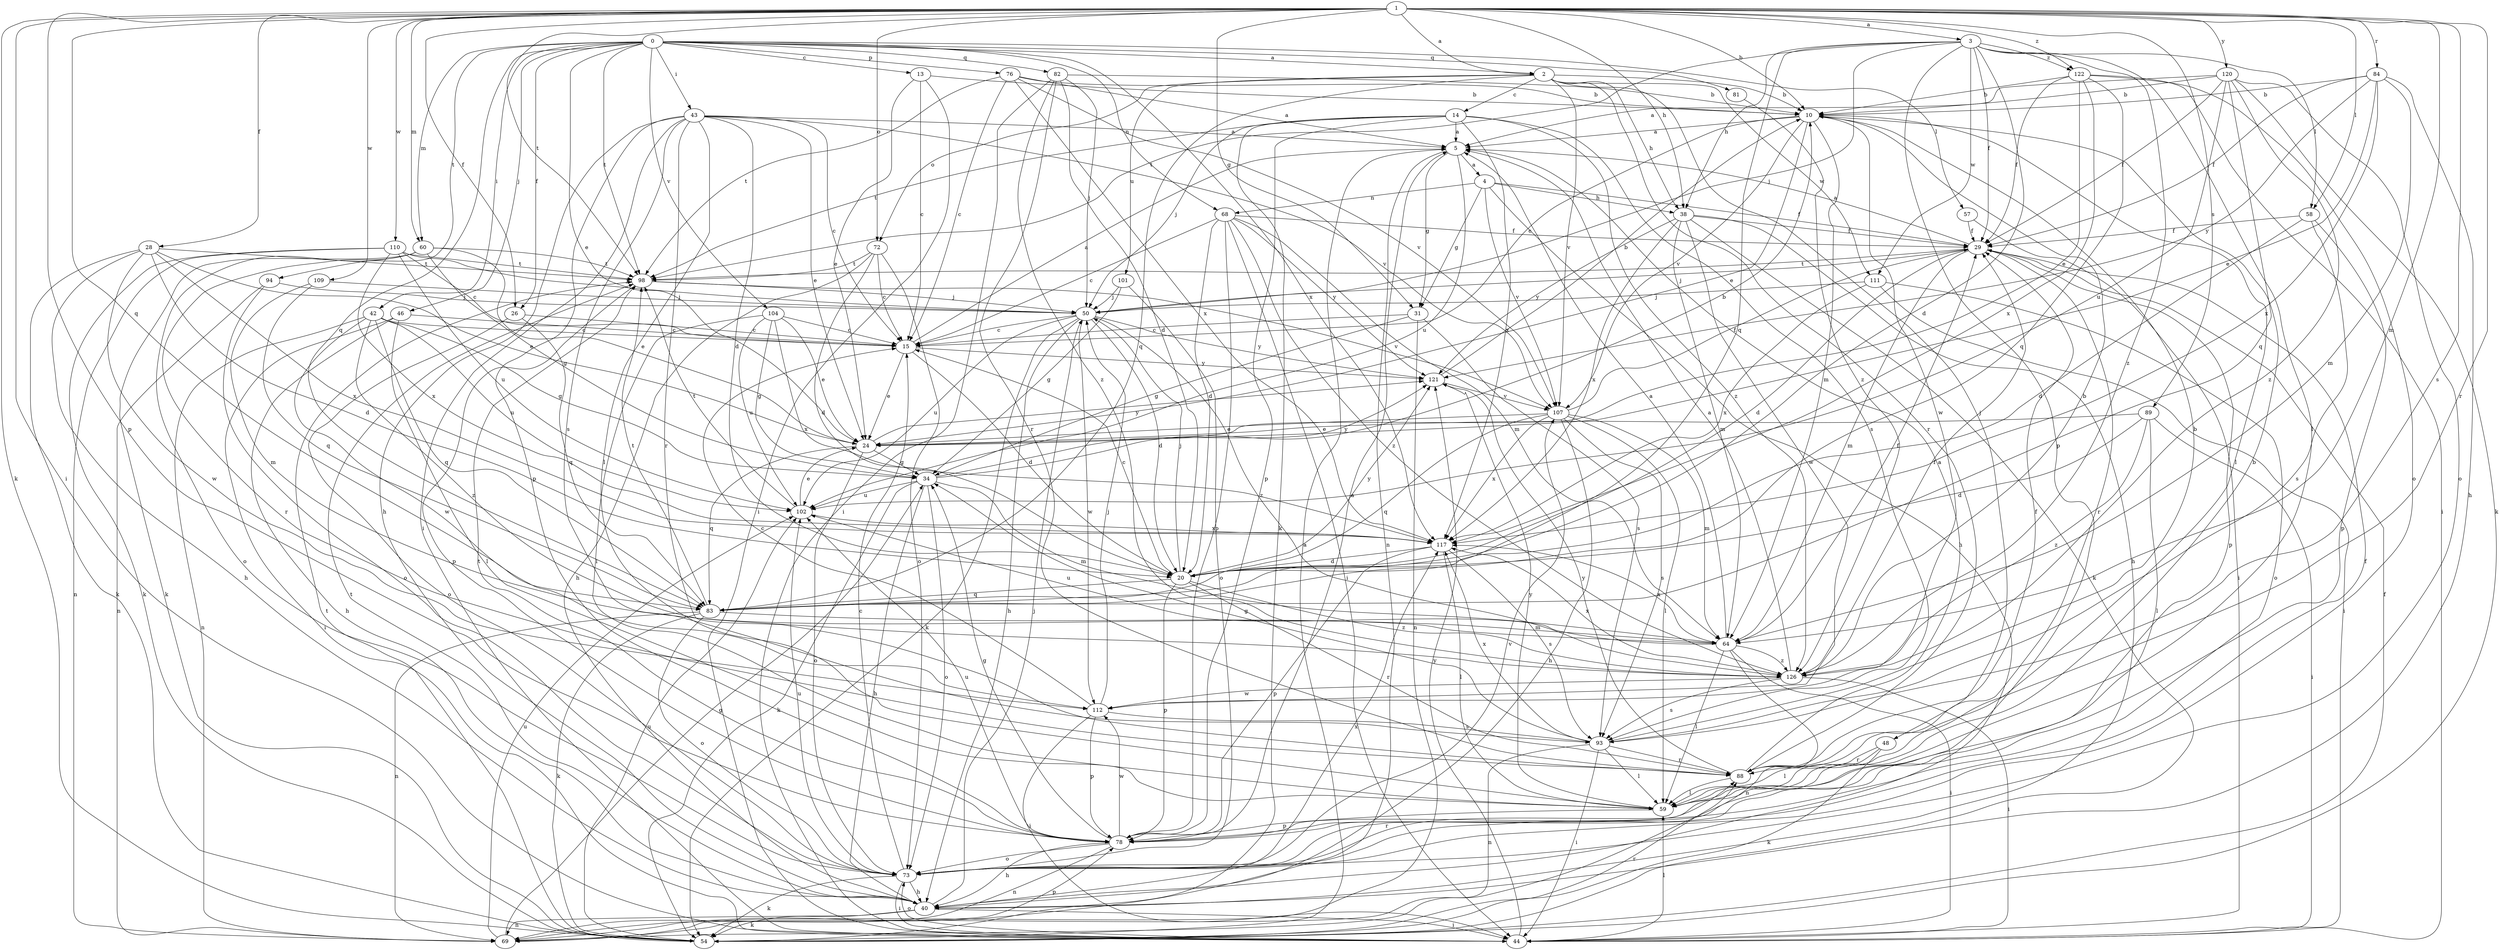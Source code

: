 strict digraph  {
0;
1;
2;
3;
4;
5;
10;
13;
14;
15;
20;
24;
26;
28;
29;
31;
34;
38;
40;
42;
43;
44;
46;
48;
50;
54;
57;
58;
59;
60;
64;
68;
69;
72;
73;
76;
78;
81;
82;
83;
84;
88;
89;
93;
94;
98;
101;
102;
104;
107;
109;
110;
111;
112;
117;
120;
121;
122;
126;
0 -> 2  [label=a];
0 -> 13  [label=c];
0 -> 24  [label=e];
0 -> 26  [label=f];
0 -> 42  [label=i];
0 -> 43  [label=i];
0 -> 46  [label=j];
0 -> 57  [label=l];
0 -> 60  [label=m];
0 -> 68  [label=n];
0 -> 76  [label=p];
0 -> 81  [label=q];
0 -> 82  [label=q];
0 -> 83  [label=q];
0 -> 94  [label=t];
0 -> 98  [label=t];
0 -> 104  [label=v];
0 -> 117  [label=x];
1 -> 2  [label=a];
1 -> 3  [label=a];
1 -> 10  [label=b];
1 -> 26  [label=f];
1 -> 28  [label=f];
1 -> 31  [label=g];
1 -> 38  [label=h];
1 -> 44  [label=i];
1 -> 54  [label=k];
1 -> 58  [label=l];
1 -> 60  [label=m];
1 -> 64  [label=m];
1 -> 72  [label=o];
1 -> 78  [label=p];
1 -> 83  [label=q];
1 -> 84  [label=r];
1 -> 88  [label=r];
1 -> 89  [label=s];
1 -> 93  [label=s];
1 -> 98  [label=t];
1 -> 109  [label=w];
1 -> 110  [label=w];
1 -> 120  [label=y];
1 -> 122  [label=z];
2 -> 10  [label=b];
2 -> 14  [label=c];
2 -> 38  [label=h];
2 -> 48  [label=j];
2 -> 72  [label=o];
2 -> 83  [label=q];
2 -> 88  [label=r];
2 -> 101  [label=u];
2 -> 107  [label=v];
2 -> 111  [label=w];
3 -> 20  [label=d];
3 -> 29  [label=f];
3 -> 38  [label=h];
3 -> 50  [label=j];
3 -> 58  [label=l];
3 -> 59  [label=l];
3 -> 78  [label=p];
3 -> 83  [label=q];
3 -> 98  [label=t];
3 -> 111  [label=w];
3 -> 122  [label=z];
3 -> 126  [label=z];
4 -> 29  [label=f];
4 -> 31  [label=g];
4 -> 38  [label=h];
4 -> 40  [label=h];
4 -> 68  [label=n];
4 -> 107  [label=v];
5 -> 4  [label=a];
5 -> 31  [label=g];
5 -> 69  [label=n];
5 -> 102  [label=u];
10 -> 5  [label=a];
10 -> 15  [label=c];
10 -> 24  [label=e];
10 -> 59  [label=l];
10 -> 64  [label=m];
10 -> 107  [label=v];
10 -> 112  [label=w];
13 -> 10  [label=b];
13 -> 15  [label=c];
13 -> 24  [label=e];
13 -> 44  [label=i];
14 -> 5  [label=a];
14 -> 50  [label=j];
14 -> 54  [label=k];
14 -> 78  [label=p];
14 -> 93  [label=s];
14 -> 98  [label=t];
14 -> 117  [label=x];
14 -> 126  [label=z];
15 -> 5  [label=a];
15 -> 20  [label=d];
15 -> 24  [label=e];
15 -> 121  [label=y];
20 -> 15  [label=c];
20 -> 50  [label=j];
20 -> 78  [label=p];
20 -> 83  [label=q];
20 -> 88  [label=r];
20 -> 121  [label=y];
20 -> 126  [label=z];
24 -> 34  [label=g];
24 -> 73  [label=o];
24 -> 83  [label=q];
24 -> 121  [label=y];
26 -> 15  [label=c];
26 -> 73  [label=o];
26 -> 83  [label=q];
28 -> 20  [label=d];
28 -> 24  [label=e];
28 -> 40  [label=h];
28 -> 54  [label=k];
28 -> 98  [label=t];
28 -> 112  [label=w];
28 -> 117  [label=x];
29 -> 5  [label=a];
29 -> 20  [label=d];
29 -> 50  [label=j];
29 -> 64  [label=m];
29 -> 78  [label=p];
29 -> 88  [label=r];
29 -> 98  [label=t];
31 -> 15  [label=c];
31 -> 34  [label=g];
31 -> 69  [label=n];
31 -> 93  [label=s];
34 -> 10  [label=b];
34 -> 40  [label=h];
34 -> 54  [label=k];
34 -> 64  [label=m];
34 -> 73  [label=o];
34 -> 102  [label=u];
34 -> 121  [label=y];
38 -> 29  [label=f];
38 -> 40  [label=h];
38 -> 54  [label=k];
38 -> 64  [label=m];
38 -> 112  [label=w];
38 -> 117  [label=x];
38 -> 121  [label=y];
40 -> 44  [label=i];
40 -> 50  [label=j];
40 -> 54  [label=k];
40 -> 69  [label=n];
40 -> 98  [label=t];
40 -> 117  [label=x];
42 -> 15  [label=c];
42 -> 34  [label=g];
42 -> 69  [label=n];
42 -> 83  [label=q];
42 -> 102  [label=u];
42 -> 112  [label=w];
42 -> 126  [label=z];
43 -> 5  [label=a];
43 -> 15  [label=c];
43 -> 20  [label=d];
43 -> 24  [label=e];
43 -> 40  [label=h];
43 -> 44  [label=i];
43 -> 59  [label=l];
43 -> 78  [label=p];
43 -> 88  [label=r];
43 -> 93  [label=s];
43 -> 107  [label=v];
44 -> 59  [label=l];
44 -> 73  [label=o];
44 -> 121  [label=y];
46 -> 15  [label=c];
46 -> 40  [label=h];
46 -> 44  [label=i];
46 -> 59  [label=l];
48 -> 54  [label=k];
48 -> 59  [label=l];
48 -> 88  [label=r];
50 -> 15  [label=c];
50 -> 20  [label=d];
50 -> 40  [label=h];
50 -> 54  [label=k];
50 -> 102  [label=u];
50 -> 112  [label=w];
50 -> 121  [label=y];
50 -> 126  [label=z];
54 -> 5  [label=a];
54 -> 29  [label=f];
54 -> 88  [label=r];
54 -> 98  [label=t];
54 -> 102  [label=u];
57 -> 29  [label=f];
57 -> 44  [label=i];
58 -> 20  [label=d];
58 -> 29  [label=f];
58 -> 78  [label=p];
58 -> 93  [label=s];
59 -> 10  [label=b];
59 -> 78  [label=p];
59 -> 121  [label=y];
60 -> 24  [label=e];
60 -> 34  [label=g];
60 -> 54  [label=k];
60 -> 73  [label=o];
60 -> 88  [label=r];
60 -> 98  [label=t];
64 -> 5  [label=a];
64 -> 29  [label=f];
64 -> 44  [label=i];
64 -> 59  [label=l];
64 -> 69  [label=n];
64 -> 102  [label=u];
64 -> 117  [label=x];
64 -> 126  [label=z];
68 -> 15  [label=c];
68 -> 20  [label=d];
68 -> 29  [label=f];
68 -> 44  [label=i];
68 -> 64  [label=m];
68 -> 78  [label=p];
68 -> 121  [label=y];
68 -> 126  [label=z];
69 -> 34  [label=g];
69 -> 78  [label=p];
69 -> 102  [label=u];
72 -> 15  [label=c];
72 -> 20  [label=d];
72 -> 40  [label=h];
72 -> 73  [label=o];
72 -> 98  [label=t];
73 -> 15  [label=c];
73 -> 29  [label=f];
73 -> 40  [label=h];
73 -> 44  [label=i];
73 -> 54  [label=k];
73 -> 88  [label=r];
73 -> 102  [label=u];
73 -> 107  [label=v];
76 -> 5  [label=a];
76 -> 10  [label=b];
76 -> 15  [label=c];
76 -> 98  [label=t];
76 -> 107  [label=v];
76 -> 117  [label=x];
78 -> 5  [label=a];
78 -> 34  [label=g];
78 -> 40  [label=h];
78 -> 69  [label=n];
78 -> 73  [label=o];
78 -> 98  [label=t];
78 -> 102  [label=u];
78 -> 112  [label=w];
81 -> 126  [label=z];
82 -> 10  [label=b];
82 -> 20  [label=d];
82 -> 44  [label=i];
82 -> 50  [label=j];
82 -> 88  [label=r];
82 -> 126  [label=z];
83 -> 54  [label=k];
83 -> 64  [label=m];
83 -> 69  [label=n];
83 -> 73  [label=o];
83 -> 98  [label=t];
84 -> 10  [label=b];
84 -> 24  [label=e];
84 -> 29  [label=f];
84 -> 40  [label=h];
84 -> 64  [label=m];
84 -> 117  [label=x];
84 -> 121  [label=y];
88 -> 5  [label=a];
88 -> 29  [label=f];
88 -> 59  [label=l];
88 -> 121  [label=y];
89 -> 20  [label=d];
89 -> 24  [label=e];
89 -> 44  [label=i];
89 -> 59  [label=l];
89 -> 126  [label=z];
93 -> 10  [label=b];
93 -> 34  [label=g];
93 -> 44  [label=i];
93 -> 59  [label=l];
93 -> 69  [label=n];
93 -> 88  [label=r];
93 -> 117  [label=x];
94 -> 50  [label=j];
94 -> 69  [label=n];
94 -> 73  [label=o];
98 -> 50  [label=j];
98 -> 78  [label=p];
98 -> 107  [label=v];
101 -> 34  [label=g];
101 -> 50  [label=j];
101 -> 73  [label=o];
102 -> 24  [label=e];
102 -> 98  [label=t];
102 -> 117  [label=x];
104 -> 15  [label=c];
104 -> 24  [label=e];
104 -> 34  [label=g];
104 -> 59  [label=l];
104 -> 102  [label=u];
104 -> 117  [label=x];
107 -> 24  [label=e];
107 -> 29  [label=f];
107 -> 40  [label=h];
107 -> 59  [label=l];
107 -> 64  [label=m];
107 -> 83  [label=q];
107 -> 93  [label=s];
107 -> 117  [label=x];
109 -> 50  [label=j];
109 -> 64  [label=m];
109 -> 83  [label=q];
110 -> 15  [label=c];
110 -> 50  [label=j];
110 -> 54  [label=k];
110 -> 69  [label=n];
110 -> 98  [label=t];
110 -> 102  [label=u];
110 -> 117  [label=x];
111 -> 44  [label=i];
111 -> 50  [label=j];
111 -> 73  [label=o];
111 -> 117  [label=x];
112 -> 15  [label=c];
112 -> 44  [label=i];
112 -> 50  [label=j];
112 -> 78  [label=p];
112 -> 93  [label=s];
117 -> 20  [label=d];
117 -> 59  [label=l];
117 -> 78  [label=p];
117 -> 93  [label=s];
120 -> 5  [label=a];
120 -> 10  [label=b];
120 -> 29  [label=f];
120 -> 54  [label=k];
120 -> 73  [label=o];
120 -> 83  [label=q];
120 -> 102  [label=u];
120 -> 126  [label=z];
121 -> 10  [label=b];
121 -> 107  [label=v];
122 -> 10  [label=b];
122 -> 24  [label=e];
122 -> 29  [label=f];
122 -> 44  [label=i];
122 -> 73  [label=o];
122 -> 83  [label=q];
122 -> 117  [label=x];
126 -> 5  [label=a];
126 -> 10  [label=b];
126 -> 29  [label=f];
126 -> 44  [label=i];
126 -> 93  [label=s];
126 -> 112  [label=w];
126 -> 117  [label=x];
}
